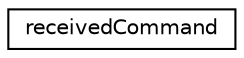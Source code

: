 digraph "Graphical Class Hierarchy"
{
  edge [fontname="Helvetica",fontsize="10",labelfontname="Helvetica",labelfontsize="10"];
  node [fontname="Helvetica",fontsize="10",shape=record];
  rankdir="LR";
  Node0 [label="receivedCommand",height=0.2,width=0.4,color="black", fillcolor="white", style="filled",URL="$classreceivedCommand.html",tooltip="ReceiveCommand. "];
}
